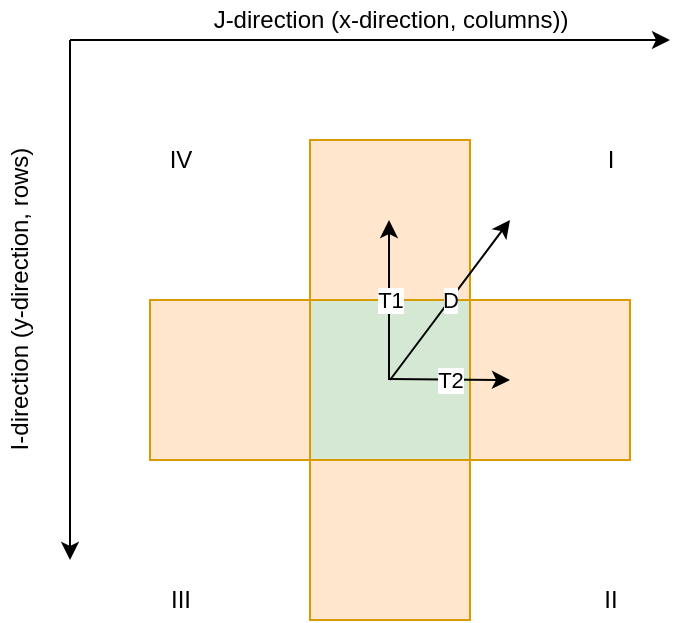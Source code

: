 <mxfile version="14.1.8" type="device"><diagram id="KjXUmOkdIz0zgULETHWR" name="Pagina-1"><mxGraphModel dx="1088" dy="872" grid="1" gridSize="10" guides="1" tooltips="1" connect="1" arrows="1" fold="1" page="1" pageScale="1" pageWidth="827" pageHeight="1169" math="0" shadow="0"><root><mxCell id="0"/><mxCell id="1" parent="0"/><mxCell id="XzXIH_aLeh7_NwczXJzS-1" value="" style="whiteSpace=wrap;html=1;aspect=fixed;fillColor=#d5e8d4;strokeColor=#82b366;" vertex="1" parent="1"><mxGeometry x="320" y="240" width="80" height="80" as="geometry"/></mxCell><mxCell id="XzXIH_aLeh7_NwczXJzS-2" value="" style="whiteSpace=wrap;html=1;aspect=fixed;fillColor=#ffe6cc;strokeColor=#d79b00;" vertex="1" parent="1"><mxGeometry x="400" y="240" width="80" height="80" as="geometry"/></mxCell><mxCell id="XzXIH_aLeh7_NwczXJzS-3" value="" style="whiteSpace=wrap;html=1;aspect=fixed;fillColor=#ffe6cc;strokeColor=#d79b00;" vertex="1" parent="1"><mxGeometry x="320" y="160" width="80" height="80" as="geometry"/></mxCell><mxCell id="XzXIH_aLeh7_NwczXJzS-4" value="" style="whiteSpace=wrap;html=1;aspect=fixed;fillColor=#ffe6cc;strokeColor=#d79b00;" vertex="1" parent="1"><mxGeometry x="240" y="240" width="80" height="80" as="geometry"/></mxCell><mxCell id="XzXIH_aLeh7_NwczXJzS-5" value="" style="whiteSpace=wrap;html=1;aspect=fixed;fillColor=#ffe6cc;strokeColor=#d79b00;" vertex="1" parent="1"><mxGeometry x="320" y="320" width="80" height="80" as="geometry"/></mxCell><mxCell id="XzXIH_aLeh7_NwczXJzS-6" value="D" style="endArrow=classic;html=1;" edge="1" parent="1"><mxGeometry width="50" height="50" relative="1" as="geometry"><mxPoint x="360" y="280" as="sourcePoint"/><mxPoint x="420" y="200" as="targetPoint"/></mxGeometry></mxCell><mxCell id="XzXIH_aLeh7_NwczXJzS-7" value="" style="endArrow=classic;html=1;" edge="1" parent="1"><mxGeometry width="50" height="50" relative="1" as="geometry"><mxPoint x="200" y="110" as="sourcePoint"/><mxPoint x="500" y="110" as="targetPoint"/></mxGeometry></mxCell><mxCell id="XzXIH_aLeh7_NwczXJzS-8" value="J-direction (x-direction, columns))" style="text;html=1;resizable=0;autosize=1;align=center;verticalAlign=middle;points=[];fillColor=none;strokeColor=none;rounded=0;" vertex="1" parent="1"><mxGeometry x="265" y="90" width="190" height="20" as="geometry"/></mxCell><mxCell id="XzXIH_aLeh7_NwczXJzS-9" value="" style="endArrow=classic;html=1;" edge="1" parent="1"><mxGeometry width="50" height="50" relative="1" as="geometry"><mxPoint x="200" y="110" as="sourcePoint"/><mxPoint x="200" y="370" as="targetPoint"/></mxGeometry></mxCell><mxCell id="XzXIH_aLeh7_NwczXJzS-10" value="I-direction (y-direction, rows)" style="text;html=1;resizable=0;autosize=1;align=center;verticalAlign=middle;points=[];fillColor=none;strokeColor=none;rounded=0;rotation=-90;" vertex="1" parent="1"><mxGeometry x="90" y="230" width="170" height="20" as="geometry"/></mxCell><mxCell id="XzXIH_aLeh7_NwczXJzS-12" value="T1" style="endArrow=classic;html=1;" edge="1" parent="1"><mxGeometry width="50" height="50" relative="1" as="geometry"><mxPoint x="359.5" y="280" as="sourcePoint"/><mxPoint x="359.5" y="200" as="targetPoint"/></mxGeometry></mxCell><mxCell id="XzXIH_aLeh7_NwczXJzS-13" value="T2" style="endArrow=classic;html=1;" edge="1" parent="1"><mxGeometry width="50" height="50" relative="1" as="geometry"><mxPoint x="360" y="279.5" as="sourcePoint"/><mxPoint x="420" y="280" as="targetPoint"/></mxGeometry></mxCell><mxCell id="XzXIH_aLeh7_NwczXJzS-14" value="I" style="text;html=1;resizable=0;autosize=1;align=center;verticalAlign=middle;points=[];fillColor=none;strokeColor=none;rounded=0;" vertex="1" parent="1"><mxGeometry x="460" y="160" width="20" height="20" as="geometry"/></mxCell><mxCell id="XzXIH_aLeh7_NwczXJzS-15" value="II" style="text;html=1;resizable=0;autosize=1;align=center;verticalAlign=middle;points=[];fillColor=none;strokeColor=none;rounded=0;" vertex="1" parent="1"><mxGeometry x="460" y="380" width="20" height="20" as="geometry"/></mxCell><mxCell id="XzXIH_aLeh7_NwczXJzS-16" value="III" style="text;html=1;resizable=0;autosize=1;align=center;verticalAlign=middle;points=[];fillColor=none;strokeColor=none;rounded=0;" vertex="1" parent="1"><mxGeometry x="240" y="380" width="30" height="20" as="geometry"/></mxCell><mxCell id="XzXIH_aLeh7_NwczXJzS-17" value="IV" style="text;html=1;resizable=0;autosize=1;align=center;verticalAlign=middle;points=[];fillColor=none;strokeColor=none;rounded=0;" vertex="1" parent="1"><mxGeometry x="240" y="160" width="30" height="20" as="geometry"/></mxCell></root></mxGraphModel></diagram></mxfile>